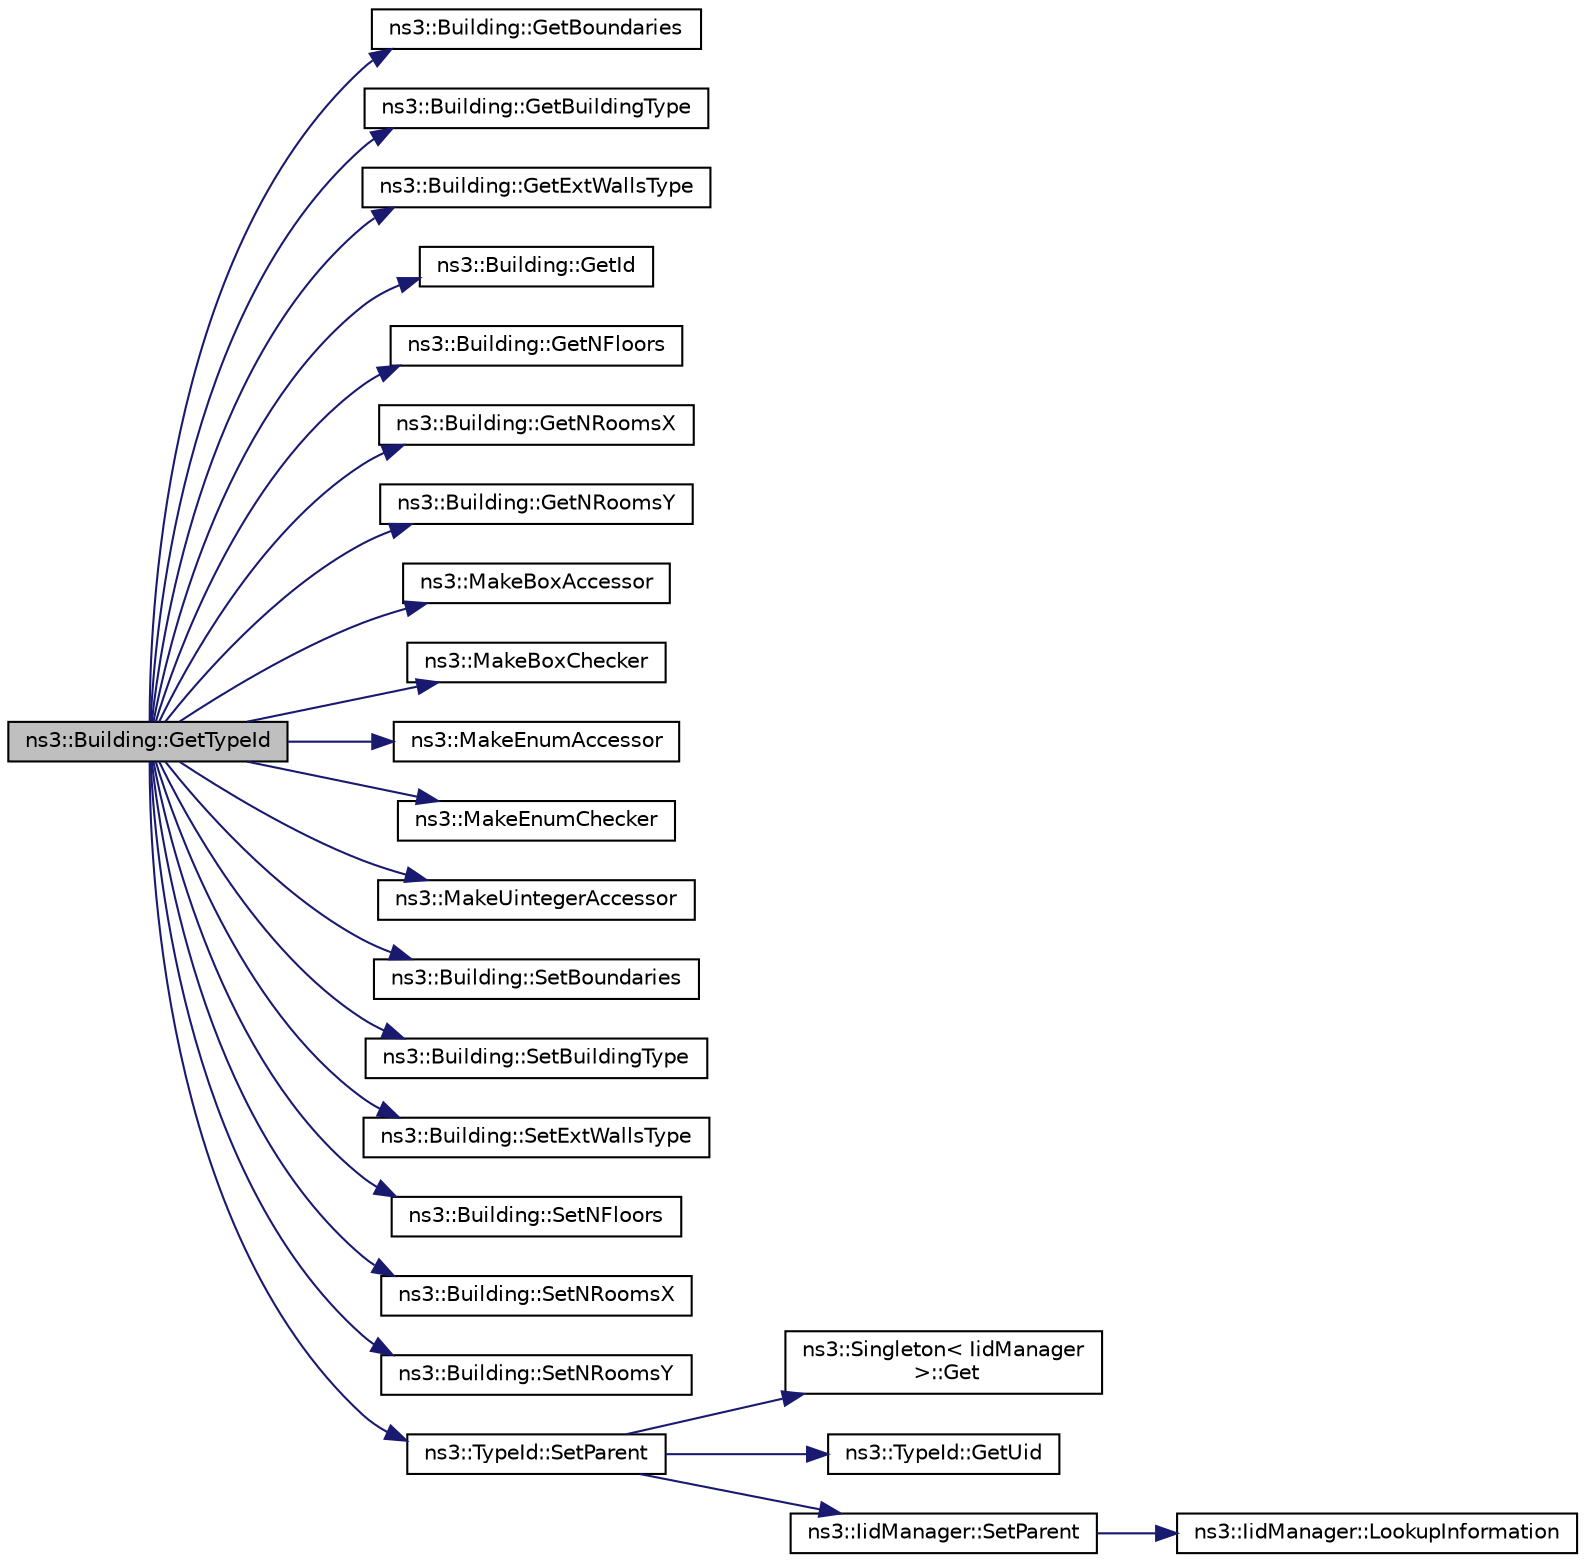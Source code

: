 digraph "ns3::Building::GetTypeId"
{
 // LATEX_PDF_SIZE
  edge [fontname="Helvetica",fontsize="10",labelfontname="Helvetica",labelfontsize="10"];
  node [fontname="Helvetica",fontsize="10",shape=record];
  rankdir="LR";
  Node1 [label="ns3::Building::GetTypeId",height=0.2,width=0.4,color="black", fillcolor="grey75", style="filled", fontcolor="black",tooltip=" "];
  Node1 -> Node2 [color="midnightblue",fontsize="10",style="solid",fontname="Helvetica"];
  Node2 [label="ns3::Building::GetBoundaries",height=0.2,width=0.4,color="black", fillcolor="white", style="filled",URL="$classns3_1_1_building.html#a94fddaf2b07de0ff4c3beb6253715cfd",tooltip=" "];
  Node1 -> Node3 [color="midnightblue",fontsize="10",style="solid",fontname="Helvetica"];
  Node3 [label="ns3::Building::GetBuildingType",height=0.2,width=0.4,color="black", fillcolor="white", style="filled",URL="$classns3_1_1_building.html#a4e87e465dda4318b56d08ff58d0050e9",tooltip=" "];
  Node1 -> Node4 [color="midnightblue",fontsize="10",style="solid",fontname="Helvetica"];
  Node4 [label="ns3::Building::GetExtWallsType",height=0.2,width=0.4,color="black", fillcolor="white", style="filled",URL="$classns3_1_1_building.html#a27360da467311f32da185b59543673ad",tooltip=" "];
  Node1 -> Node5 [color="midnightblue",fontsize="10",style="solid",fontname="Helvetica"];
  Node5 [label="ns3::Building::GetId",height=0.2,width=0.4,color="black", fillcolor="white", style="filled",URL="$classns3_1_1_building.html#a3895c5e9f16b51f91d1e3523c1192b56",tooltip=" "];
  Node1 -> Node6 [color="midnightblue",fontsize="10",style="solid",fontname="Helvetica"];
  Node6 [label="ns3::Building::GetNFloors",height=0.2,width=0.4,color="black", fillcolor="white", style="filled",URL="$classns3_1_1_building.html#a448691f6f7065e11f8857a73c09d765e",tooltip=" "];
  Node1 -> Node7 [color="midnightblue",fontsize="10",style="solid",fontname="Helvetica"];
  Node7 [label="ns3::Building::GetNRoomsX",height=0.2,width=0.4,color="black", fillcolor="white", style="filled",URL="$classns3_1_1_building.html#ac157c1f9978d87df6ebd9ac63d4739e2",tooltip=" "];
  Node1 -> Node8 [color="midnightblue",fontsize="10",style="solid",fontname="Helvetica"];
  Node8 [label="ns3::Building::GetNRoomsY",height=0.2,width=0.4,color="black", fillcolor="white", style="filled",URL="$classns3_1_1_building.html#a0f944df8a9a8657fe67328c5afe4d092",tooltip=" "];
  Node1 -> Node9 [color="midnightblue",fontsize="10",style="solid",fontname="Helvetica"];
  Node9 [label="ns3::MakeBoxAccessor",height=0.2,width=0.4,color="black", fillcolor="white", style="filled",URL="$group__attribute___box.html#ga77bfa582dba6eed2ebf3750910aebdde",tooltip="Create an AttributeAccessor for a class data member, or a lone class get functor or set method."];
  Node1 -> Node10 [color="midnightblue",fontsize="10",style="solid",fontname="Helvetica"];
  Node10 [label="ns3::MakeBoxChecker",height=0.2,width=0.4,color="black", fillcolor="white", style="filled",URL="$group__attribute___box.html#gabf9d856080a9edca5442d43501b0ba78",tooltip=" "];
  Node1 -> Node11 [color="midnightblue",fontsize="10",style="solid",fontname="Helvetica"];
  Node11 [label="ns3::MakeEnumAccessor",height=0.2,width=0.4,color="black", fillcolor="white", style="filled",URL="$group__attribute___enum.html#gafb1266e2079bcee99714aa9575b9270d",tooltip="Create an AttributeAccessor for a class data member, or a lone class get functor or set method."];
  Node1 -> Node12 [color="midnightblue",fontsize="10",style="solid",fontname="Helvetica"];
  Node12 [label="ns3::MakeEnumChecker",height=0.2,width=0.4,color="black", fillcolor="white", style="filled",URL="$namespacens3.html#a657c5b8b26adf9b07deb4701d5e27169",tooltip="Make an EnumChecker pre-configured with a set of allowed values by name."];
  Node1 -> Node13 [color="midnightblue",fontsize="10",style="solid",fontname="Helvetica"];
  Node13 [label="ns3::MakeUintegerAccessor",height=0.2,width=0.4,color="black", fillcolor="white", style="filled",URL="$group__attribute___uinteger.html#gab877334ef73a924b42b65179d87d7244",tooltip="Create an AttributeAccessor for a class data member, or a lone class get functor or set method."];
  Node1 -> Node14 [color="midnightblue",fontsize="10",style="solid",fontname="Helvetica"];
  Node14 [label="ns3::Building::SetBoundaries",height=0.2,width=0.4,color="black", fillcolor="white", style="filled",URL="$classns3_1_1_building.html#a4b69659f05a983f06e33e7db62415915",tooltip="Set the boundaries of the building."];
  Node1 -> Node15 [color="midnightblue",fontsize="10",style="solid",fontname="Helvetica"];
  Node15 [label="ns3::Building::SetBuildingType",height=0.2,width=0.4,color="black", fillcolor="white", style="filled",URL="$classns3_1_1_building.html#a2f193ed27d25ed8bf29962d3c7d77204",tooltip=" "];
  Node1 -> Node16 [color="midnightblue",fontsize="10",style="solid",fontname="Helvetica"];
  Node16 [label="ns3::Building::SetExtWallsType",height=0.2,width=0.4,color="black", fillcolor="white", style="filled",URL="$classns3_1_1_building.html#a8084b2aafb9ca8bcb775fad0319d42e8",tooltip=" "];
  Node1 -> Node17 [color="midnightblue",fontsize="10",style="solid",fontname="Helvetica"];
  Node17 [label="ns3::Building::SetNFloors",height=0.2,width=0.4,color="black", fillcolor="white", style="filled",URL="$classns3_1_1_building.html#ae9f97075b5c8bf4685703e30ed049791",tooltip=" "];
  Node1 -> Node18 [color="midnightblue",fontsize="10",style="solid",fontname="Helvetica"];
  Node18 [label="ns3::Building::SetNRoomsX",height=0.2,width=0.4,color="black", fillcolor="white", style="filled",URL="$classns3_1_1_building.html#a60eac680f1059fb9d883a659607e2fae",tooltip=" "];
  Node1 -> Node19 [color="midnightblue",fontsize="10",style="solid",fontname="Helvetica"];
  Node19 [label="ns3::Building::SetNRoomsY",height=0.2,width=0.4,color="black", fillcolor="white", style="filled",URL="$classns3_1_1_building.html#a9103ee5b5edf013624d7e18422c4ba06",tooltip=" "];
  Node1 -> Node20 [color="midnightblue",fontsize="10",style="solid",fontname="Helvetica"];
  Node20 [label="ns3::TypeId::SetParent",height=0.2,width=0.4,color="black", fillcolor="white", style="filled",URL="$classns3_1_1_type_id.html#abaaca67ab7d2471067e7c275df0f7309",tooltip="Set the parent TypeId."];
  Node20 -> Node21 [color="midnightblue",fontsize="10",style="solid",fontname="Helvetica"];
  Node21 [label="ns3::Singleton\< IidManager\l \>::Get",height=0.2,width=0.4,color="black", fillcolor="white", style="filled",URL="$classns3_1_1_singleton.html#a80a2cd3c25a27ea72add7a9f7a141ffa",tooltip="Get a pointer to the singleton instance."];
  Node20 -> Node22 [color="midnightblue",fontsize="10",style="solid",fontname="Helvetica"];
  Node22 [label="ns3::TypeId::GetUid",height=0.2,width=0.4,color="black", fillcolor="white", style="filled",URL="$classns3_1_1_type_id.html#a429535085325d6f926724771446d9047",tooltip="Get the internal id of this TypeId."];
  Node20 -> Node23 [color="midnightblue",fontsize="10",style="solid",fontname="Helvetica"];
  Node23 [label="ns3::IidManager::SetParent",height=0.2,width=0.4,color="black", fillcolor="white", style="filled",URL="$classns3_1_1_iid_manager.html#a4042931260554c907699367b6811426f",tooltip="Set the parent of a type id."];
  Node23 -> Node24 [color="midnightblue",fontsize="10",style="solid",fontname="Helvetica"];
  Node24 [label="ns3::IidManager::LookupInformation",height=0.2,width=0.4,color="black", fillcolor="white", style="filled",URL="$classns3_1_1_iid_manager.html#a84af06b798b21fa700469a3ac5f65f3f",tooltip="Retrieve the information record for a type."];
}
